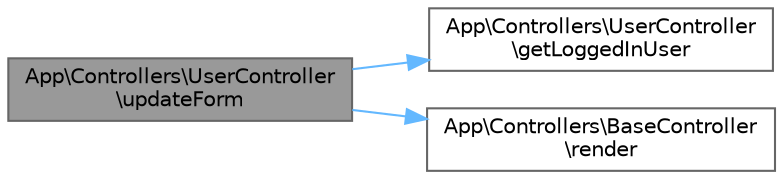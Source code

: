 digraph "App\Controllers\UserController\updateForm"
{
 // LATEX_PDF_SIZE
  bgcolor="transparent";
  edge [fontname=Helvetica,fontsize=10,labelfontname=Helvetica,labelfontsize=10];
  node [fontname=Helvetica,fontsize=10,shape=box,height=0.2,width=0.4];
  rankdir="LR";
  Node1 [id="Node000001",label="App\\Controllers\\UserController\l\\updateForm",height=0.2,width=0.4,color="gray40", fillcolor="grey60", style="filled", fontcolor="black",tooltip=" "];
  Node1 -> Node2 [id="edge1_Node000001_Node000002",color="steelblue1",style="solid",tooltip=" "];
  Node2 [id="Node000002",label="App\\Controllers\\UserController\l\\getLoggedInUser",height=0.2,width=0.4,color="grey40", fillcolor="white", style="filled",URL="$class_app_1_1_controllers_1_1_user_controller.html#a440cbfa05db5185432cd92278daf2804",tooltip=" "];
  Node1 -> Node3 [id="edge2_Node000001_Node000003",color="steelblue1",style="solid",tooltip=" "];
  Node3 [id="Node000003",label="App\\Controllers\\BaseController\l\\render",height=0.2,width=0.4,color="grey40", fillcolor="white", style="filled",URL="$class_app_1_1_controllers_1_1_base_controller.html#a96e8213dc1fca07e08c45a80266e8ac2",tooltip=" "];
}
